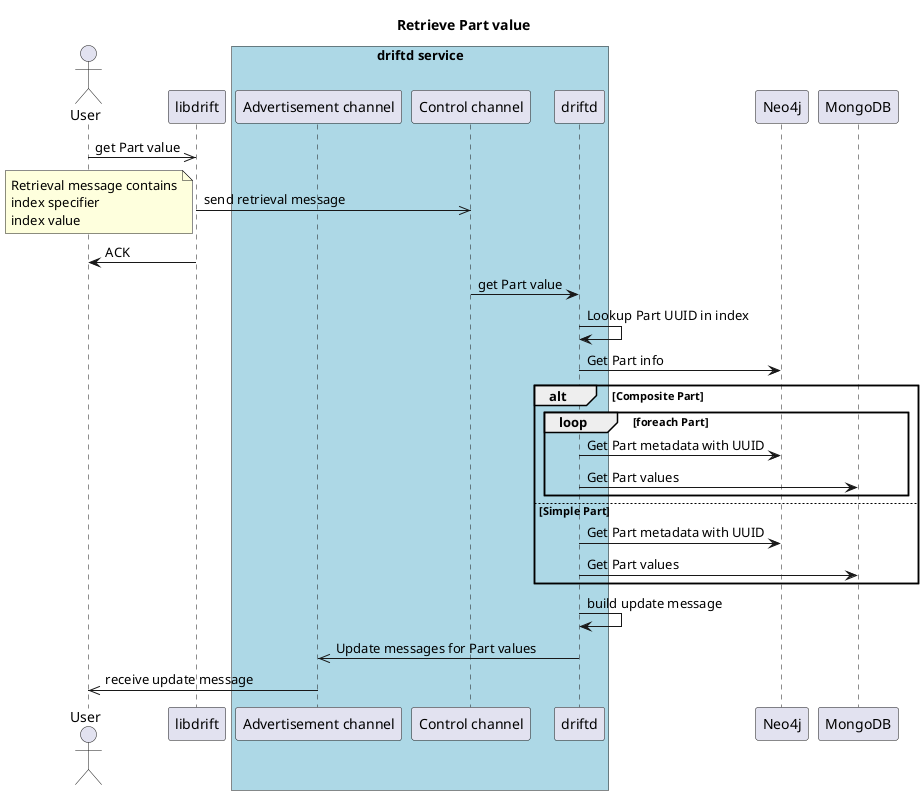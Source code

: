 @startuml partvalue.png
title Retrieve Part value

actor User
participant "libdrift" as A

box "driftd service" #LightBlue

participant "Advertisement channel" as B
participant "Control channel" as C
participant "driftd" as D
end box

participant "Neo4j" as N
participant "MongoDB" as M


User ->> A: get Part value
A ->> C : send retrieval message
note left
     Retrieval message contains
     index specifier
     index value
end note    

A -> User : ACK
C -> D : get Part value

D -> D : Lookup Part UUID in index

D -> N : Get Part info

alt Composite Part

loop foreach Part
D -> N: Get Part metadata with UUID
D -> M : Get Part values
end

else Simple Part
D -> N: Get Part metadata with UUID
D -> M : Get Part values
end

D -> D: build update message
D ->> B : Update messages for Part values

B ->> User : receive update message

@enduml

